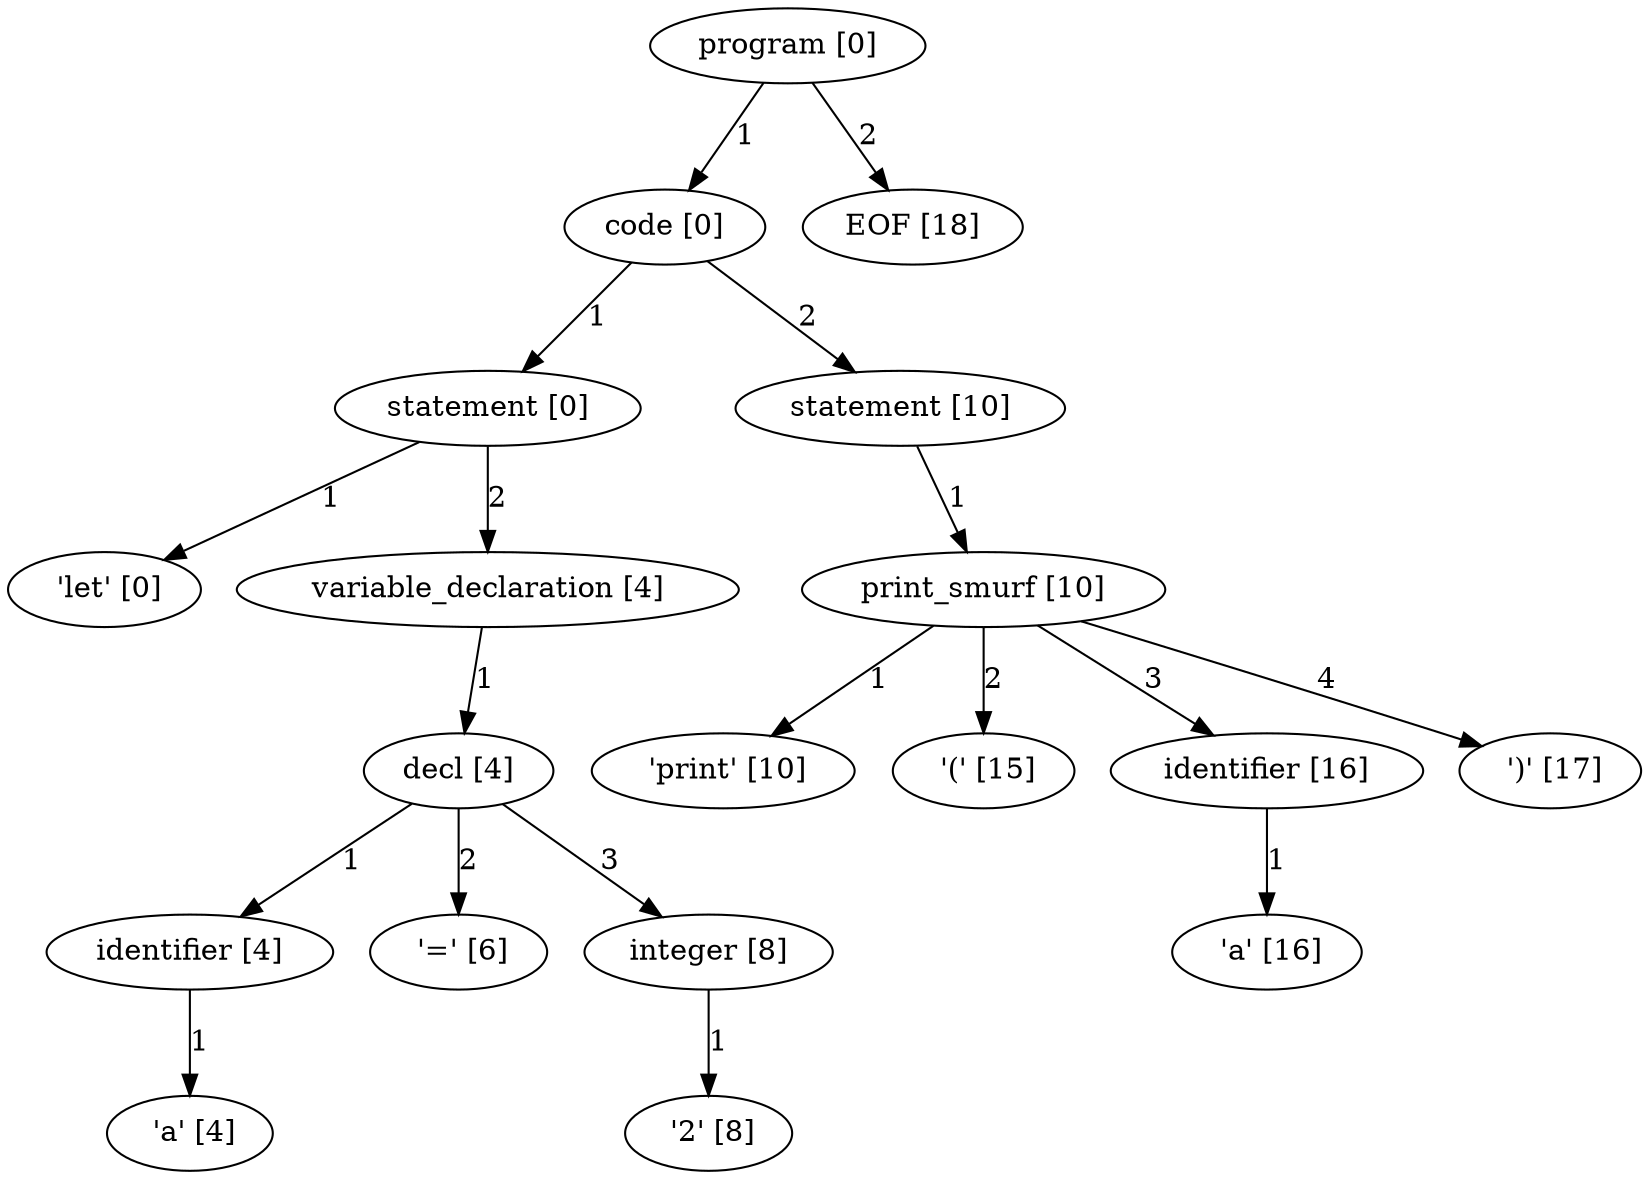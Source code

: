 digraph arpeggio_graph {
4713222016 [label="program [0]"];
4713222016->4710486096 [label="1"]

4710486096 [label="code [0]"];
4710486096->4712942336 [label="1"]

4712942336 [label="statement [0]"];
4712942336->4717488848 [label="1"]

4717488848 [label=" 'let' [0]"];
4712942336->4712942768 [label="2"]

4712942768 [label="variable_declaration [4]"];
4712942768->4712942048 [label="1"]

4712942048 [label="decl [4]"];
4712942048->4710480784 [label="1"]

4710480784 [label="identifier [4]"];
4710480784->4717489488 [label="1"]

4717489488 [label=" 'a' [4]"];
4712942048->4717486928 [label="2"]

4717486928 [label=" '=' [6]"];
4712942048->4712940896 [label="3"]

4712940896 [label="integer [8]"];
4712940896->4717489104 [label="1"]

4717489104 [label=" '2' [8]"];
4710486096->4710480064 [label="2"]

4710480064 [label="statement [10]"];
4710480064->4710478624 [label="1"]

4710478624 [label="print_smurf [10]"];
4710478624->4717488720 [label="1"]

4717488720 [label=" 'print' [10]"];
4710478624->4717489360 [label="2"]

4717489360 [label=" '(' [15]"];
4710478624->4710479632 [label="3"]

4710479632 [label="identifier [16]"];
4710479632->4717489232 [label="1"]

4717489232 [label=" 'a' [16]"];
4710478624->4717488208 [label="4"]

4717488208 [label=" ')' [17]"];
4713222016->4714908624 [label="2"]

4714908624 [label="EOF [18]"];
}